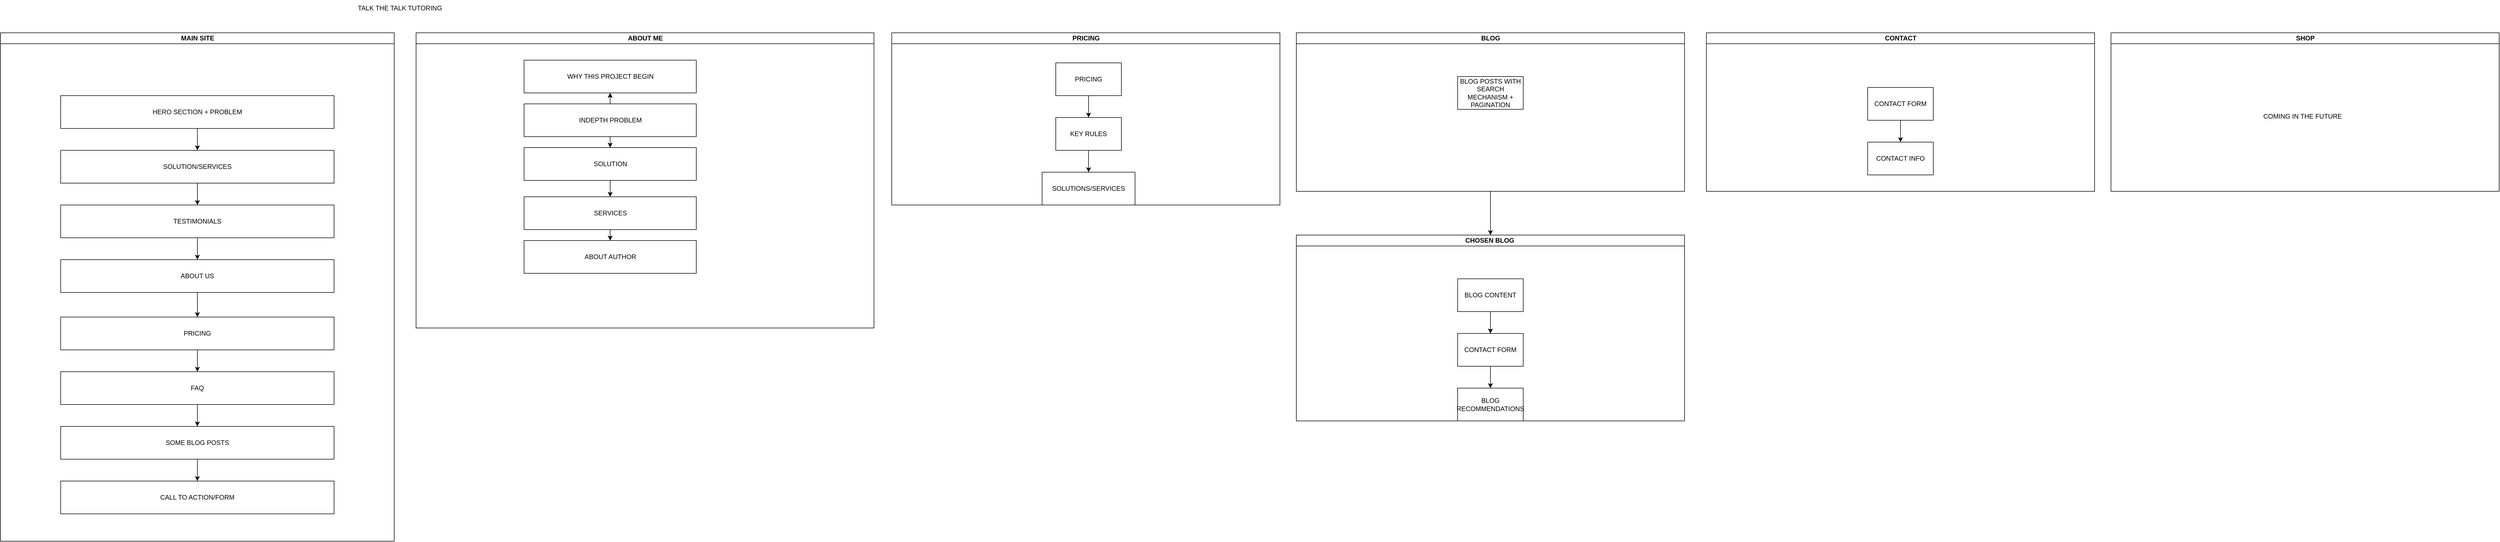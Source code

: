 <mxfile version="24.7.17">
  <diagram id="prtHgNgQTEPvFCAcTncT" name="Page-1">
    <mxGraphModel dx="1908" dy="1210" grid="1" gridSize="10" guides="1" tooltips="1" connect="1" arrows="1" fold="1" page="1" pageScale="1" pageWidth="827" pageHeight="1169" math="0" shadow="0">
      <root>
        <mxCell id="0" />
        <mxCell id="1" parent="0" />
        <mxCell id="dNxyNK7c78bLwvsdeMH5-11" value="MAIN SITE" style="swimlane;html=1;startSize=20;horizontal=1;containerType=tree;glass=0;" parent="1" vertex="1">
          <mxGeometry x="40" y="80" width="720" height="930" as="geometry" />
        </mxCell>
        <mxCell id="TTwZ3pE_9iWZmGFRp8Mx-14" value="HERO SECTION + PROBLEM" style="rounded=0;whiteSpace=wrap;html=1;" vertex="1" parent="dNxyNK7c78bLwvsdeMH5-11">
          <mxGeometry x="110" y="115" width="500" height="60" as="geometry" />
        </mxCell>
        <mxCell id="TTwZ3pE_9iWZmGFRp8Mx-17" value="" style="edgeStyle=orthogonalEdgeStyle;rounded=0;orthogonalLoop=1;jettySize=auto;html=1;" edge="1" source="TTwZ3pE_9iWZmGFRp8Mx-14" target="TTwZ3pE_9iWZmGFRp8Mx-18" parent="dNxyNK7c78bLwvsdeMH5-11">
          <mxGeometry relative="1" as="geometry" />
        </mxCell>
        <mxCell id="TTwZ3pE_9iWZmGFRp8Mx-18" value="SOLUTION/SERVICES" style="rounded=0;whiteSpace=wrap;html=1;" vertex="1" parent="dNxyNK7c78bLwvsdeMH5-11">
          <mxGeometry x="110" y="215" width="500" height="60" as="geometry" />
        </mxCell>
        <mxCell id="TTwZ3pE_9iWZmGFRp8Mx-19" value="" style="edgeStyle=orthogonalEdgeStyle;rounded=0;orthogonalLoop=1;jettySize=auto;html=1;" edge="1" target="TTwZ3pE_9iWZmGFRp8Mx-20" source="TTwZ3pE_9iWZmGFRp8Mx-18" parent="dNxyNK7c78bLwvsdeMH5-11">
          <mxGeometry relative="1" as="geometry">
            <mxPoint x="400" y="255" as="sourcePoint" />
          </mxGeometry>
        </mxCell>
        <mxCell id="TTwZ3pE_9iWZmGFRp8Mx-20" value="TESTIMONIALS" style="rounded=0;whiteSpace=wrap;html=1;" vertex="1" parent="dNxyNK7c78bLwvsdeMH5-11">
          <mxGeometry x="110" y="315" width="500" height="60" as="geometry" />
        </mxCell>
        <mxCell id="TTwZ3pE_9iWZmGFRp8Mx-21" value="" style="edgeStyle=orthogonalEdgeStyle;rounded=0;orthogonalLoop=1;jettySize=auto;html=1;" edge="1" target="TTwZ3pE_9iWZmGFRp8Mx-22" source="TTwZ3pE_9iWZmGFRp8Mx-20" parent="dNxyNK7c78bLwvsdeMH5-11">
          <mxGeometry relative="1" as="geometry">
            <mxPoint x="400" y="355" as="sourcePoint" />
          </mxGeometry>
        </mxCell>
        <mxCell id="TTwZ3pE_9iWZmGFRp8Mx-22" value="ABOUT US" style="rounded=0;whiteSpace=wrap;html=1;" vertex="1" parent="dNxyNK7c78bLwvsdeMH5-11">
          <mxGeometry x="110" y="415" width="500" height="60" as="geometry" />
        </mxCell>
        <mxCell id="TTwZ3pE_9iWZmGFRp8Mx-23" value="" style="edgeStyle=orthogonalEdgeStyle;rounded=0;orthogonalLoop=1;jettySize=auto;html=1;" edge="1" target="TTwZ3pE_9iWZmGFRp8Mx-24" source="TTwZ3pE_9iWZmGFRp8Mx-22" parent="dNxyNK7c78bLwvsdeMH5-11">
          <mxGeometry relative="1" as="geometry">
            <mxPoint x="400" y="455" as="sourcePoint" />
          </mxGeometry>
        </mxCell>
        <mxCell id="TTwZ3pE_9iWZmGFRp8Mx-24" value="FAQ" style="rounded=0;whiteSpace=wrap;html=1;" vertex="1" parent="dNxyNK7c78bLwvsdeMH5-11">
          <mxGeometry x="110" y="620" width="500" height="60" as="geometry" />
        </mxCell>
        <mxCell id="TTwZ3pE_9iWZmGFRp8Mx-25" value="" style="edgeStyle=orthogonalEdgeStyle;rounded=0;orthogonalLoop=1;jettySize=auto;html=1;" edge="1" target="TTwZ3pE_9iWZmGFRp8Mx-26" source="TTwZ3pE_9iWZmGFRp8Mx-24" parent="dNxyNK7c78bLwvsdeMH5-11">
          <mxGeometry relative="1" as="geometry">
            <mxPoint x="400" y="555" as="sourcePoint" />
          </mxGeometry>
        </mxCell>
        <mxCell id="TTwZ3pE_9iWZmGFRp8Mx-26" value="SOME BLOG POSTS" style="rounded=0;whiteSpace=wrap;html=1;" vertex="1" parent="dNxyNK7c78bLwvsdeMH5-11">
          <mxGeometry x="110" y="720" width="500" height="60" as="geometry" />
        </mxCell>
        <mxCell id="TTwZ3pE_9iWZmGFRp8Mx-29" value="" style="edgeStyle=orthogonalEdgeStyle;rounded=0;orthogonalLoop=1;jettySize=auto;html=1;" edge="1" target="TTwZ3pE_9iWZmGFRp8Mx-30" source="TTwZ3pE_9iWZmGFRp8Mx-22" parent="dNxyNK7c78bLwvsdeMH5-11">
          <mxGeometry relative="1" as="geometry">
            <mxPoint y="455" as="sourcePoint" />
          </mxGeometry>
        </mxCell>
        <mxCell id="TTwZ3pE_9iWZmGFRp8Mx-30" value="PRICING" style="rounded=0;whiteSpace=wrap;html=1;" vertex="1" parent="dNxyNK7c78bLwvsdeMH5-11">
          <mxGeometry x="110" y="520" width="500" height="60" as="geometry" />
        </mxCell>
        <mxCell id="TTwZ3pE_9iWZmGFRp8Mx-31" value="" style="edgeStyle=orthogonalEdgeStyle;rounded=0;orthogonalLoop=1;jettySize=auto;html=1;" edge="1" target="TTwZ3pE_9iWZmGFRp8Mx-32" source="TTwZ3pE_9iWZmGFRp8Mx-26" parent="dNxyNK7c78bLwvsdeMH5-11">
          <mxGeometry relative="1" as="geometry">
            <mxPoint y="760" as="sourcePoint" />
          </mxGeometry>
        </mxCell>
        <mxCell id="TTwZ3pE_9iWZmGFRp8Mx-32" value="CALL TO ACTION/FORM" style="rounded=0;whiteSpace=wrap;html=1;" vertex="1" parent="dNxyNK7c78bLwvsdeMH5-11">
          <mxGeometry x="110" y="820" width="500" height="60" as="geometry" />
        </mxCell>
        <mxCell id="TTwZ3pE_9iWZmGFRp8Mx-1" value="ABOUT ME" style="swimlane;html=1;startSize=20;horizontal=1;containerType=tree;glass=0;" vertex="1" parent="1">
          <mxGeometry x="800" y="80" width="837.5" height="540" as="geometry" />
        </mxCell>
        <mxCell id="TTwZ3pE_9iWZmGFRp8Mx-37" value="INDEPTH PROBLEM" style="rounded=0;whiteSpace=wrap;html=1;" vertex="1" parent="TTwZ3pE_9iWZmGFRp8Mx-1">
          <mxGeometry x="197.5" y="130" width="315" height="60" as="geometry" />
        </mxCell>
        <mxCell id="TTwZ3pE_9iWZmGFRp8Mx-38" value="" style="edgeStyle=orthogonalEdgeStyle;rounded=0;orthogonalLoop=1;jettySize=auto;html=1;" edge="1" source="TTwZ3pE_9iWZmGFRp8Mx-37" target="TTwZ3pE_9iWZmGFRp8Mx-39" parent="TTwZ3pE_9iWZmGFRp8Mx-1">
          <mxGeometry relative="1" as="geometry" />
        </mxCell>
        <mxCell id="TTwZ3pE_9iWZmGFRp8Mx-39" value="SOLUTION" style="rounded=0;whiteSpace=wrap;html=1;" vertex="1" parent="TTwZ3pE_9iWZmGFRp8Mx-1">
          <mxGeometry x="197.5" y="210" width="315" height="60" as="geometry" />
        </mxCell>
        <mxCell id="TTwZ3pE_9iWZmGFRp8Mx-40" value="" style="edgeStyle=orthogonalEdgeStyle;rounded=0;orthogonalLoop=1;jettySize=auto;html=1;" edge="1" target="TTwZ3pE_9iWZmGFRp8Mx-41" source="TTwZ3pE_9iWZmGFRp8Mx-39" parent="TTwZ3pE_9iWZmGFRp8Mx-1">
          <mxGeometry relative="1" as="geometry">
            <mxPoint x="1155" y="220" as="sourcePoint" />
          </mxGeometry>
        </mxCell>
        <mxCell id="TTwZ3pE_9iWZmGFRp8Mx-41" value="SERVICES" style="rounded=0;whiteSpace=wrap;html=1;" vertex="1" parent="TTwZ3pE_9iWZmGFRp8Mx-1">
          <mxGeometry x="197.5" y="300" width="315" height="60" as="geometry" />
        </mxCell>
        <mxCell id="TTwZ3pE_9iWZmGFRp8Mx-42" value="" style="edgeStyle=orthogonalEdgeStyle;rounded=0;orthogonalLoop=1;jettySize=auto;html=1;" edge="1" target="TTwZ3pE_9iWZmGFRp8Mx-43" source="TTwZ3pE_9iWZmGFRp8Mx-41" parent="TTwZ3pE_9iWZmGFRp8Mx-1">
          <mxGeometry relative="1" as="geometry">
            <mxPoint x="1155" y="320" as="sourcePoint" />
          </mxGeometry>
        </mxCell>
        <mxCell id="TTwZ3pE_9iWZmGFRp8Mx-43" value="ABOUT AUTHOR" style="rounded=0;whiteSpace=wrap;html=1;" vertex="1" parent="TTwZ3pE_9iWZmGFRp8Mx-1">
          <mxGeometry x="197.5" y="380" width="315" height="60" as="geometry" />
        </mxCell>
        <mxCell id="TTwZ3pE_9iWZmGFRp8Mx-44" value="" style="edgeStyle=orthogonalEdgeStyle;rounded=0;orthogonalLoop=1;jettySize=auto;html=1;" edge="1" source="TTwZ3pE_9iWZmGFRp8Mx-37" target="TTwZ3pE_9iWZmGFRp8Mx-45" parent="TTwZ3pE_9iWZmGFRp8Mx-1">
          <mxGeometry relative="1" as="geometry" />
        </mxCell>
        <mxCell id="TTwZ3pE_9iWZmGFRp8Mx-45" value="WHY THIS PROJECT BEGIN" style="rounded=0;whiteSpace=wrap;html=1;" vertex="1" parent="TTwZ3pE_9iWZmGFRp8Mx-1">
          <mxGeometry x="197.5" y="50" width="315" height="60" as="geometry" />
        </mxCell>
        <mxCell id="TTwZ3pE_9iWZmGFRp8Mx-9" value="TALK THE TALK TUTORING" style="text;html=1;align=center;verticalAlign=middle;resizable=0;points=[];autosize=1;strokeColor=none;fillColor=none;" vertex="1" parent="1">
          <mxGeometry x="680" y="20" width="180" height="30" as="geometry" />
        </mxCell>
        <mxCell id="TTwZ3pE_9iWZmGFRp8Mx-10" value="PRICING" style="swimlane;html=1;startSize=20;horizontal=1;containerType=tree;glass=0;" vertex="1" parent="1">
          <mxGeometry x="1670" y="80" width="710" height="315" as="geometry" />
        </mxCell>
        <mxCell id="TTwZ3pE_9iWZmGFRp8Mx-52" value="PRICING" style="rounded=0;whiteSpace=wrap;html=1;" vertex="1" parent="TTwZ3pE_9iWZmGFRp8Mx-10">
          <mxGeometry x="300" y="55" width="120" height="60" as="geometry" />
        </mxCell>
        <mxCell id="TTwZ3pE_9iWZmGFRp8Mx-53" value="" style="edgeStyle=orthogonalEdgeStyle;rounded=0;orthogonalLoop=1;jettySize=auto;html=1;" edge="1" source="TTwZ3pE_9iWZmGFRp8Mx-52" target="TTwZ3pE_9iWZmGFRp8Mx-54" parent="TTwZ3pE_9iWZmGFRp8Mx-10">
          <mxGeometry relative="1" as="geometry" />
        </mxCell>
        <mxCell id="TTwZ3pE_9iWZmGFRp8Mx-54" value="KEY RULES" style="rounded=0;whiteSpace=wrap;html=1;" vertex="1" parent="TTwZ3pE_9iWZmGFRp8Mx-10">
          <mxGeometry x="300" y="155" width="120" height="60" as="geometry" />
        </mxCell>
        <mxCell id="TTwZ3pE_9iWZmGFRp8Mx-55" value="" style="edgeStyle=orthogonalEdgeStyle;rounded=0;orthogonalLoop=1;jettySize=auto;html=1;" edge="1" target="TTwZ3pE_9iWZmGFRp8Mx-56" source="TTwZ3pE_9iWZmGFRp8Mx-54" parent="TTwZ3pE_9iWZmGFRp8Mx-10">
          <mxGeometry relative="1" as="geometry">
            <mxPoint x="2030" y="195" as="sourcePoint" />
          </mxGeometry>
        </mxCell>
        <mxCell id="TTwZ3pE_9iWZmGFRp8Mx-56" value="SOLUTIONS/SERVICES" style="rounded=0;whiteSpace=wrap;html=1;" vertex="1" parent="TTwZ3pE_9iWZmGFRp8Mx-10">
          <mxGeometry x="275" y="255" width="170" height="60" as="geometry" />
        </mxCell>
        <mxCell id="TTwZ3pE_9iWZmGFRp8Mx-60" value="" style="edgeStyle=orthogonalEdgeStyle;rounded=0;orthogonalLoop=1;jettySize=auto;html=1;" edge="1" parent="1" source="TTwZ3pE_9iWZmGFRp8Mx-11" target="TTwZ3pE_9iWZmGFRp8Mx-58">
          <mxGeometry relative="1" as="geometry" />
        </mxCell>
        <mxCell id="TTwZ3pE_9iWZmGFRp8Mx-11" value="BLOG" style="swimlane;html=1;startSize=20;horizontal=1;containerType=tree;glass=0;" vertex="1" parent="1">
          <mxGeometry x="2410" y="80" width="710" height="290" as="geometry" />
        </mxCell>
        <mxCell id="TTwZ3pE_9iWZmGFRp8Mx-57" value="BLOG POSTS WITH SEARCH MECHANISM + PAGINATION" style="rounded=0;whiteSpace=wrap;html=1;" vertex="1" parent="TTwZ3pE_9iWZmGFRp8Mx-11">
          <mxGeometry x="295" y="80" width="120" height="60" as="geometry" />
        </mxCell>
        <mxCell id="TTwZ3pE_9iWZmGFRp8Mx-12" value="CONTACT" style="swimlane;html=1;startSize=20;horizontal=1;containerType=tree;glass=0;" vertex="1" parent="1">
          <mxGeometry x="3160" y="80" width="710" height="290" as="geometry" />
        </mxCell>
        <mxCell id="TTwZ3pE_9iWZmGFRp8Mx-34" value="CONTACT FORM" style="rounded=0;whiteSpace=wrap;html=1;" vertex="1" parent="TTwZ3pE_9iWZmGFRp8Mx-12">
          <mxGeometry x="295" y="100" width="120" height="60" as="geometry" />
        </mxCell>
        <mxCell id="TTwZ3pE_9iWZmGFRp8Mx-35" value="" style="edgeStyle=orthogonalEdgeStyle;rounded=0;orthogonalLoop=1;jettySize=auto;html=1;" edge="1" source="TTwZ3pE_9iWZmGFRp8Mx-34" target="TTwZ3pE_9iWZmGFRp8Mx-36" parent="TTwZ3pE_9iWZmGFRp8Mx-12">
          <mxGeometry relative="1" as="geometry" />
        </mxCell>
        <mxCell id="TTwZ3pE_9iWZmGFRp8Mx-36" value="CONTACT INFO" style="rounded=0;whiteSpace=wrap;html=1;" vertex="1" parent="TTwZ3pE_9iWZmGFRp8Mx-12">
          <mxGeometry x="295" y="200" width="120" height="60" as="geometry" />
        </mxCell>
        <mxCell id="TTwZ3pE_9iWZmGFRp8Mx-13" value="SHOP" style="swimlane;html=1;startSize=20;horizontal=1;containerType=tree;glass=0;" vertex="1" parent="1">
          <mxGeometry x="3900" y="80" width="710" height="290" as="geometry" />
        </mxCell>
        <mxCell id="TTwZ3pE_9iWZmGFRp8Mx-58" value="CHOSEN BLOG&amp;nbsp;" style="swimlane;html=1;startSize=20;horizontal=1;containerType=tree;glass=0;" vertex="1" parent="1">
          <mxGeometry x="2410" y="450" width="710" height="340" as="geometry" />
        </mxCell>
        <mxCell id="TTwZ3pE_9iWZmGFRp8Mx-59" value="BLOG CONTENT" style="rounded=0;whiteSpace=wrap;html=1;" vertex="1" parent="TTwZ3pE_9iWZmGFRp8Mx-58">
          <mxGeometry x="295" y="80" width="120" height="60" as="geometry" />
        </mxCell>
        <mxCell id="TTwZ3pE_9iWZmGFRp8Mx-61" value="" style="edgeStyle=orthogonalEdgeStyle;rounded=0;orthogonalLoop=1;jettySize=auto;html=1;" edge="1" source="TTwZ3pE_9iWZmGFRp8Mx-59" target="TTwZ3pE_9iWZmGFRp8Mx-62" parent="TTwZ3pE_9iWZmGFRp8Mx-58">
          <mxGeometry relative="1" as="geometry" />
        </mxCell>
        <mxCell id="TTwZ3pE_9iWZmGFRp8Mx-62" value="CONTACT FORM" style="rounded=0;whiteSpace=wrap;html=1;" vertex="1" parent="TTwZ3pE_9iWZmGFRp8Mx-58">
          <mxGeometry x="295" y="180" width="120" height="60" as="geometry" />
        </mxCell>
        <mxCell id="TTwZ3pE_9iWZmGFRp8Mx-65" value="" style="edgeStyle=orthogonalEdgeStyle;rounded=0;orthogonalLoop=1;jettySize=auto;html=1;" edge="1" target="TTwZ3pE_9iWZmGFRp8Mx-66" source="TTwZ3pE_9iWZmGFRp8Mx-62" parent="TTwZ3pE_9iWZmGFRp8Mx-58">
          <mxGeometry relative="1" as="geometry">
            <mxPoint x="2765" y="590" as="sourcePoint" />
          </mxGeometry>
        </mxCell>
        <mxCell id="TTwZ3pE_9iWZmGFRp8Mx-66" value="BLOG RECOMMENDATIONS" style="rounded=0;whiteSpace=wrap;html=1;" vertex="1" parent="TTwZ3pE_9iWZmGFRp8Mx-58">
          <mxGeometry x="295" y="280" width="120" height="60" as="geometry" />
        </mxCell>
        <mxCell id="TTwZ3pE_9iWZmGFRp8Mx-67" value="COMING IN THE FUTURE" style="text;html=1;align=center;verticalAlign=middle;resizable=0;points=[];autosize=1;strokeColor=none;fillColor=none;" vertex="1" parent="1">
          <mxGeometry x="4165" y="218" width="170" height="30" as="geometry" />
        </mxCell>
      </root>
    </mxGraphModel>
  </diagram>
</mxfile>
